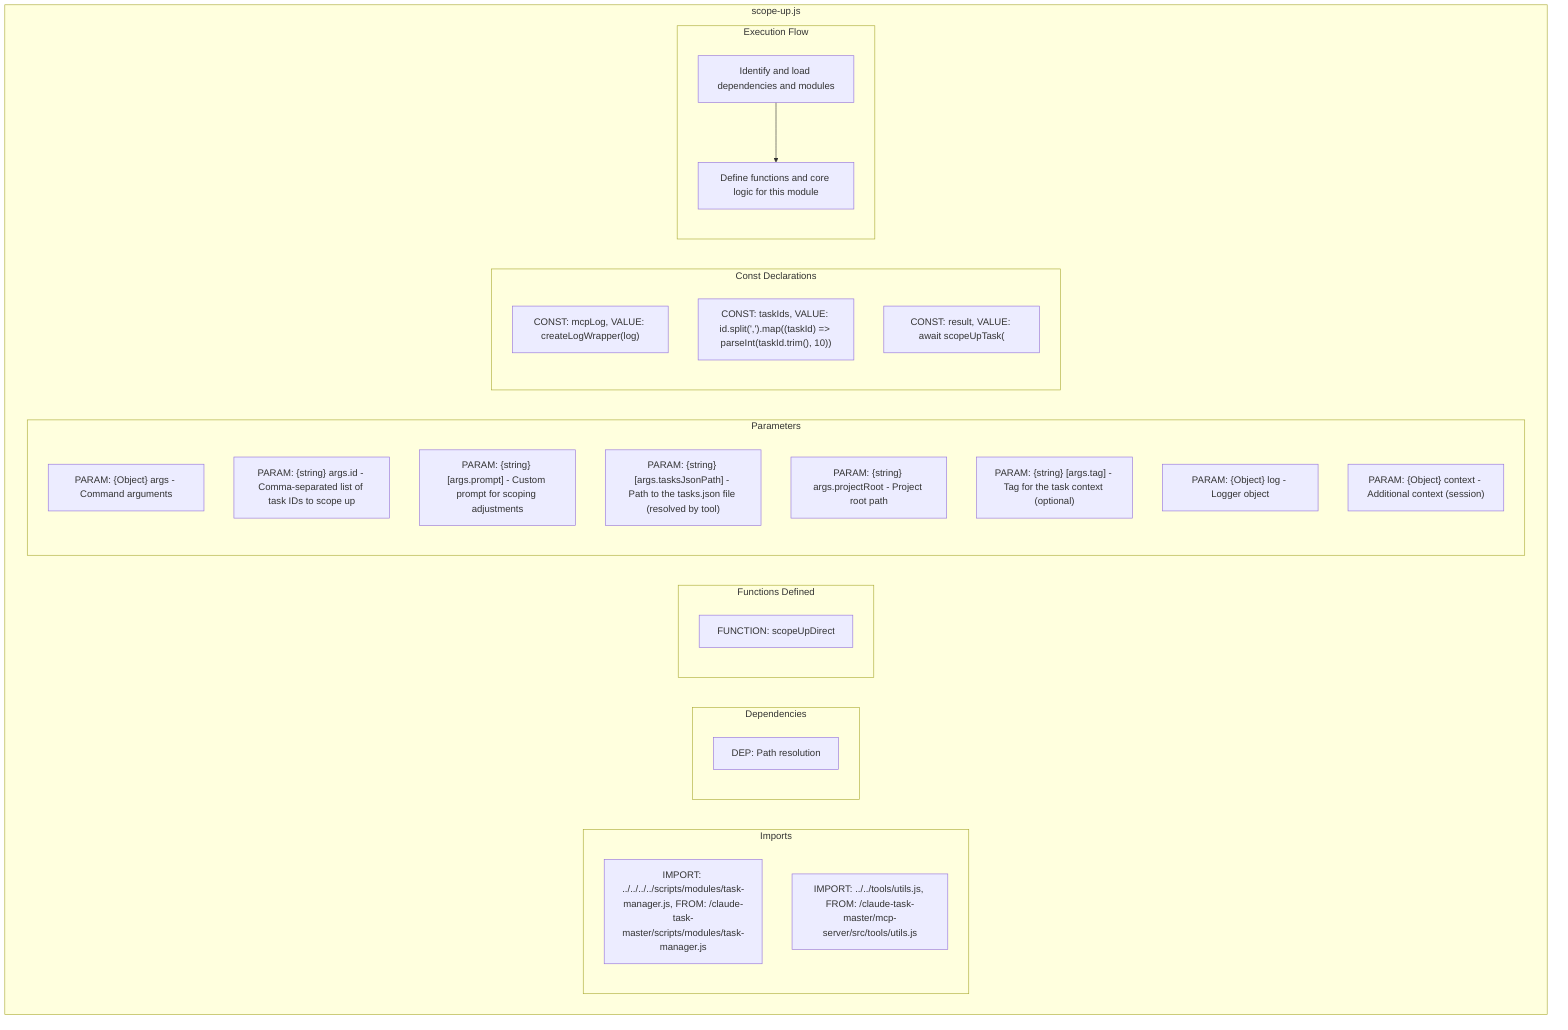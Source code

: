 flowchart TB
    subgraph Imports["Imports"]
        I1["IMPORT: ../../../../scripts/modules/task-manager.js, FROM: /claude-task-master/scripts/modules/task-manager.js"]
        I2["IMPORT: ../../tools/utils.js, FROM: /claude-task-master/mcp-server/src/tools/utils.js"]
    end
    subgraph Dependencies["Dependencies"]
        D1["DEP: Path resolution"]
    end
    subgraph FunctionsDefined["Functions Defined"]
        FU1["FUNCTION: scopeUpDirect"]
    end
    subgraph Parameters["Parameters"]
        P1["PARAM: {Object} args - Command arguments"]
        P2["PARAM: {string} args.id - Comma-separated list of task IDs to scope up"]
        P3["PARAM: {string} [args.prompt] - Custom prompt for scoping adjustments"]
        P4["PARAM: {string} [args.tasksJsonPath] - Path to the tasks.json file (resolved by tool)"]
        P5["PARAM: {string} args.projectRoot - Project root path"]
        P6["PARAM: {string} [args.tag] - Tag for the task context (optional)"]
        P7["PARAM: {Object} log - Logger object"]
        P8["PARAM: {Object} context - Additional context (session)"]
    end
    subgraph Constants["Const Declarations"]
        C1["CONST: mcpLog, VALUE: createLogWrapper(log)"]
        C2["CONST: taskIds, VALUE: id.split(',').map((taskId) => parseInt(taskId.trim(), 10))"]
        C3["CONST: result, VALUE: await scopeUpTask("]
    end
    subgraph ExecutionFlow["Execution Flow"]
        FL1["Identify and load dependencies and modules"]
        FL2["Define functions and core logic for this module"]
    end
    subgraph FileName["scope-up.js"]
        Imports
        Dependencies
        FunctionsDefined
        Parameters
        Constants
        ExecutionFlow
    end
    FL1 --> FL2